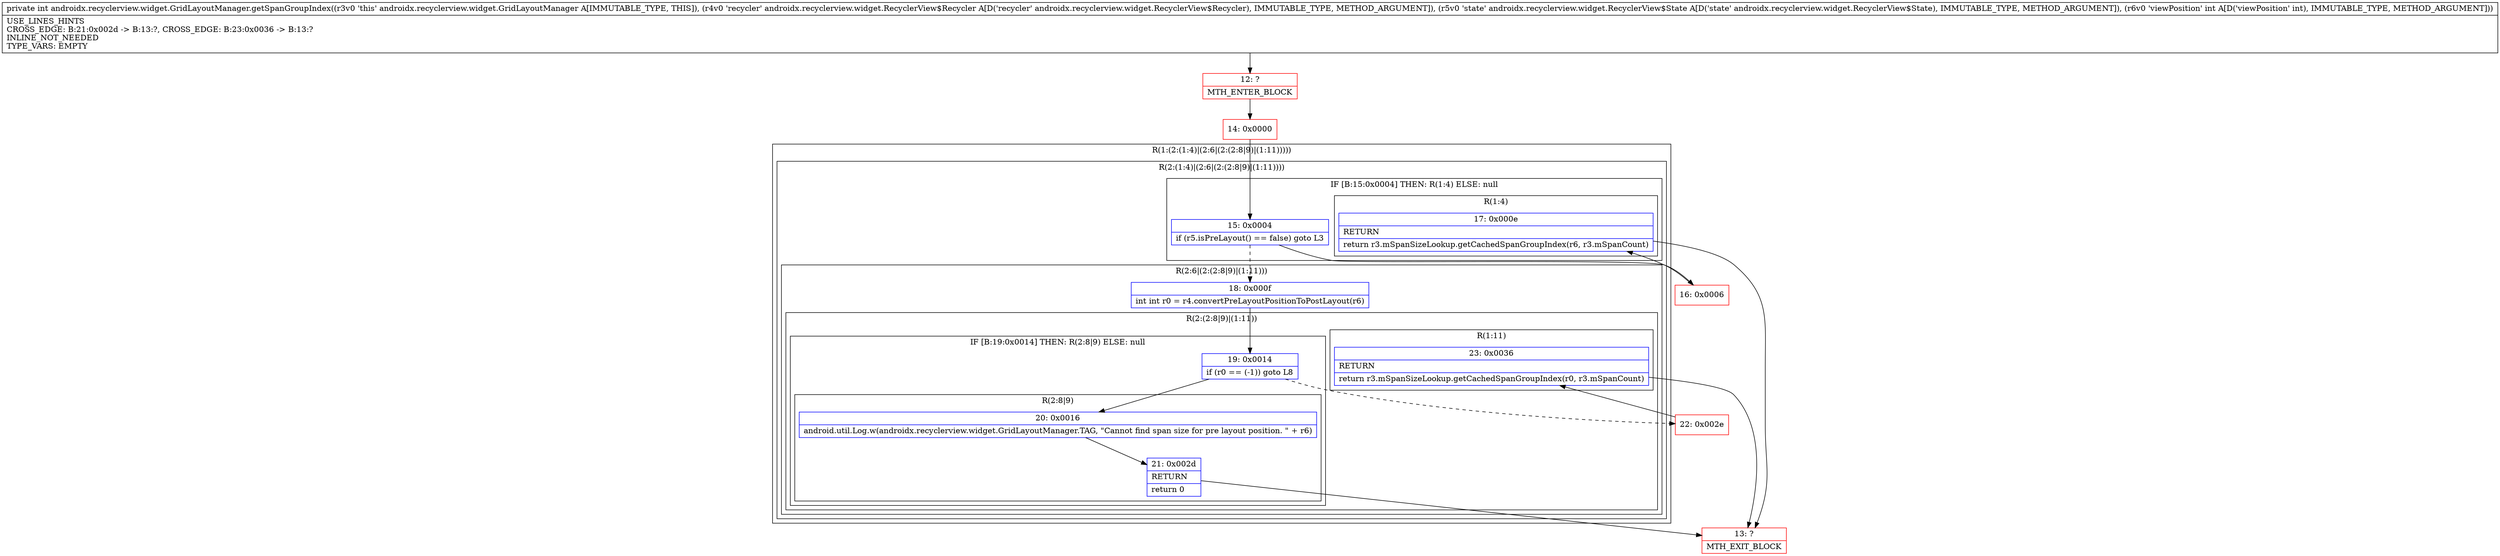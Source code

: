 digraph "CFG forandroidx.recyclerview.widget.GridLayoutManager.getSpanGroupIndex(Landroidx\/recyclerview\/widget\/RecyclerView$Recycler;Landroidx\/recyclerview\/widget\/RecyclerView$State;I)I" {
subgraph cluster_Region_1779494237 {
label = "R(1:(2:(1:4)|(2:6|(2:(2:8|9)|(1:11)))))";
node [shape=record,color=blue];
subgraph cluster_Region_156189886 {
label = "R(2:(1:4)|(2:6|(2:(2:8|9)|(1:11))))";
node [shape=record,color=blue];
subgraph cluster_IfRegion_2036571968 {
label = "IF [B:15:0x0004] THEN: R(1:4) ELSE: null";
node [shape=record,color=blue];
Node_15 [shape=record,label="{15\:\ 0x0004|if (r5.isPreLayout() == false) goto L3\l}"];
subgraph cluster_Region_1247850436 {
label = "R(1:4)";
node [shape=record,color=blue];
Node_17 [shape=record,label="{17\:\ 0x000e|RETURN\l|return r3.mSpanSizeLookup.getCachedSpanGroupIndex(r6, r3.mSpanCount)\l}"];
}
}
subgraph cluster_Region_2144696445 {
label = "R(2:6|(2:(2:8|9)|(1:11)))";
node [shape=record,color=blue];
Node_18 [shape=record,label="{18\:\ 0x000f|int int r0 = r4.convertPreLayoutPositionToPostLayout(r6)\l}"];
subgraph cluster_Region_662161872 {
label = "R(2:(2:8|9)|(1:11))";
node [shape=record,color=blue];
subgraph cluster_IfRegion_1044501153 {
label = "IF [B:19:0x0014] THEN: R(2:8|9) ELSE: null";
node [shape=record,color=blue];
Node_19 [shape=record,label="{19\:\ 0x0014|if (r0 == (\-1)) goto L8\l}"];
subgraph cluster_Region_1424884532 {
label = "R(2:8|9)";
node [shape=record,color=blue];
Node_20 [shape=record,label="{20\:\ 0x0016|android.util.Log.w(androidx.recyclerview.widget.GridLayoutManager.TAG, \"Cannot find span size for pre layout position. \" + r6)\l}"];
Node_21 [shape=record,label="{21\:\ 0x002d|RETURN\l|return 0\l}"];
}
}
subgraph cluster_Region_1009031265 {
label = "R(1:11)";
node [shape=record,color=blue];
Node_23 [shape=record,label="{23\:\ 0x0036|RETURN\l|return r3.mSpanSizeLookup.getCachedSpanGroupIndex(r0, r3.mSpanCount)\l}"];
}
}
}
}
}
Node_12 [shape=record,color=red,label="{12\:\ ?|MTH_ENTER_BLOCK\l}"];
Node_14 [shape=record,color=red,label="{14\:\ 0x0000}"];
Node_16 [shape=record,color=red,label="{16\:\ 0x0006}"];
Node_13 [shape=record,color=red,label="{13\:\ ?|MTH_EXIT_BLOCK\l}"];
Node_22 [shape=record,color=red,label="{22\:\ 0x002e}"];
MethodNode[shape=record,label="{private int androidx.recyclerview.widget.GridLayoutManager.getSpanGroupIndex((r3v0 'this' androidx.recyclerview.widget.GridLayoutManager A[IMMUTABLE_TYPE, THIS]), (r4v0 'recycler' androidx.recyclerview.widget.RecyclerView$Recycler A[D('recycler' androidx.recyclerview.widget.RecyclerView$Recycler), IMMUTABLE_TYPE, METHOD_ARGUMENT]), (r5v0 'state' androidx.recyclerview.widget.RecyclerView$State A[D('state' androidx.recyclerview.widget.RecyclerView$State), IMMUTABLE_TYPE, METHOD_ARGUMENT]), (r6v0 'viewPosition' int A[D('viewPosition' int), IMMUTABLE_TYPE, METHOD_ARGUMENT]))  | USE_LINES_HINTS\lCROSS_EDGE: B:21:0x002d \-\> B:13:?, CROSS_EDGE: B:23:0x0036 \-\> B:13:?\lINLINE_NOT_NEEDED\lTYPE_VARS: EMPTY\l}"];
MethodNode -> Node_12;Node_15 -> Node_16;
Node_15 -> Node_18[style=dashed];
Node_17 -> Node_13;
Node_18 -> Node_19;
Node_19 -> Node_20;
Node_19 -> Node_22[style=dashed];
Node_20 -> Node_21;
Node_21 -> Node_13;
Node_23 -> Node_13;
Node_12 -> Node_14;
Node_14 -> Node_15;
Node_16 -> Node_17;
Node_22 -> Node_23;
}

